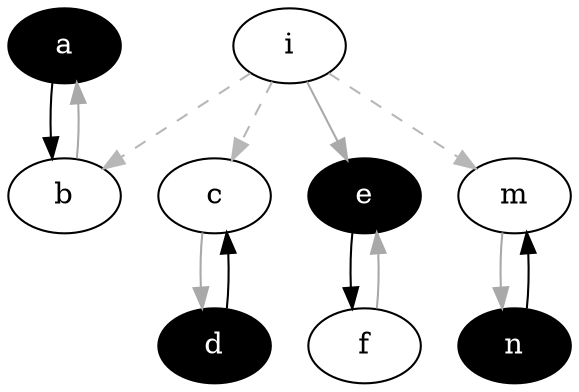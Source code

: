 strict digraph "" {
	a	[fillcolor="#000000",
		fontcolor="#ffffff",
		style=filled];
	b	[fillcolor="#ffffff",
		style=filled];
	a -> b	[color="#000000",
		dir=forward];
	b -> a	[color="#A9A9A9",
		dir=forward];
	c	[fillcolor="#ffffff",
		style=filled];
	d	[fillcolor="#000000",
		fontcolor="#ffffff",
		style=filled];
	c -> d	[color="#A9A9A9",
		dir=forward];
	d -> c	[color="#000000",
		dir=forward];
	f	[fillcolor="#ffffff",
		style=filled];
	e	[fillcolor="#000000",
		fontcolor="#ffffff",
		style=filled];
	f -> e	[color="#A9A9A9",
		dir=forward];
	e -> f	[color="#000000",
		dir=forward];
	m	[fillcolor="#ffffff",
		style=filled];
	n	[fillcolor="#000000",
		fontcolor="#ffffff",
		style=filled];
	m -> n	[color="#A9A9A9",
		dir=forward];
	n -> m	[color="#000000",
		dir=forward];
	i	[fillcolor="#ffffff",
		style=filled];
	i -> b	[color="#b7b7b7",
		dir=forward,
		style=dashed];
	i -> c	[color="#b7b7b7",
		dir=forward,
		style=dashed];
	i -> e	[color="#A9A9A9",
		dir=forward];
	i -> m	[color="#b7b7b7",
		dir=forward,
		style=dashed];
}
